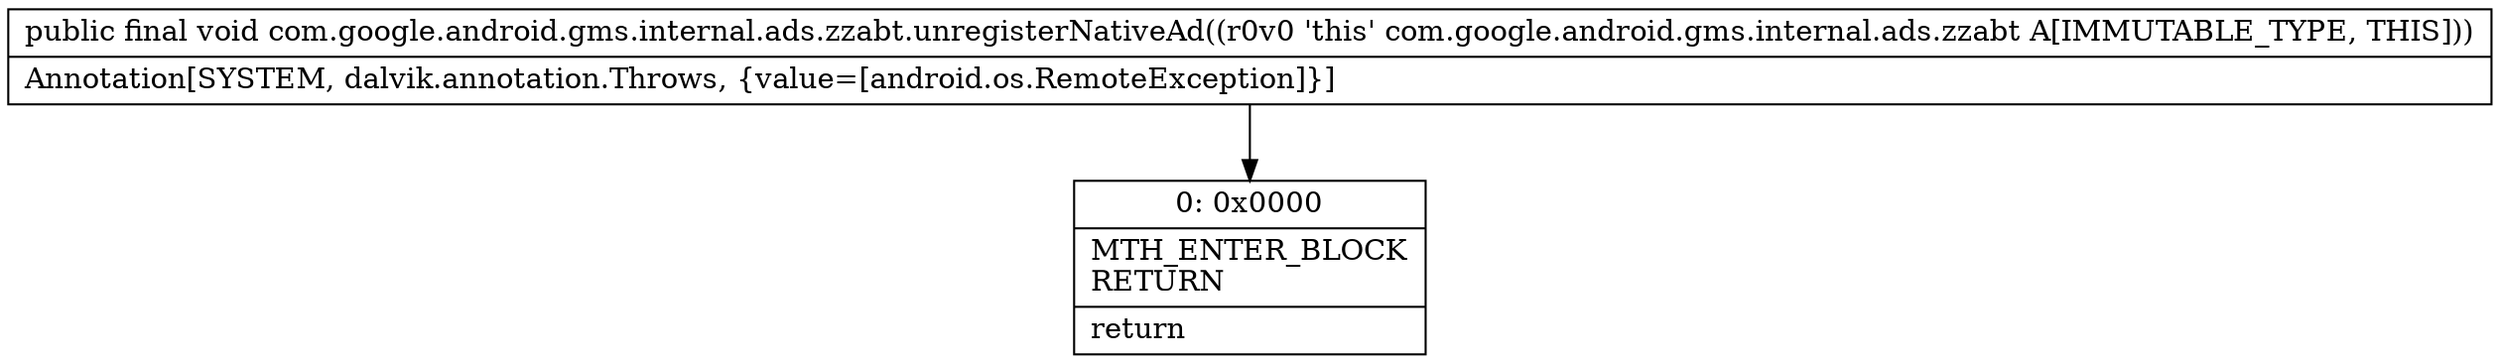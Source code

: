 digraph "CFG forcom.google.android.gms.internal.ads.zzabt.unregisterNativeAd()V" {
Node_0 [shape=record,label="{0\:\ 0x0000|MTH_ENTER_BLOCK\lRETURN\l|return\l}"];
MethodNode[shape=record,label="{public final void com.google.android.gms.internal.ads.zzabt.unregisterNativeAd((r0v0 'this' com.google.android.gms.internal.ads.zzabt A[IMMUTABLE_TYPE, THIS]))  | Annotation[SYSTEM, dalvik.annotation.Throws, \{value=[android.os.RemoteException]\}]\l}"];
MethodNode -> Node_0;
}

